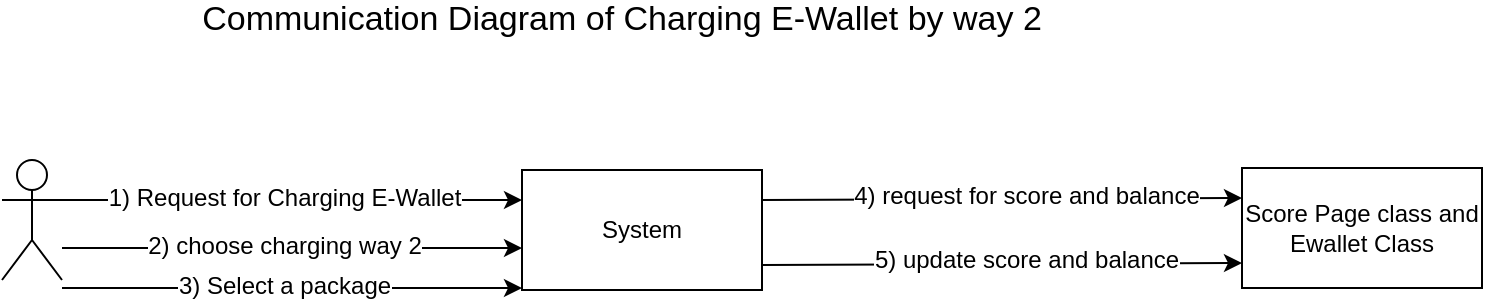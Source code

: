 <mxfile version="10.6.7" type="github"><diagram id="BpuKhqXvoAOITmXVd7_E" name="Page-1"><mxGraphModel dx="802" dy="561" grid="1" gridSize="10" guides="1" tooltips="1" connect="1" arrows="1" fold="1" page="1" pageScale="1" pageWidth="583" pageHeight="413" math="0" shadow="0"><root><mxCell id="0"/><mxCell id="1" parent="0"/><mxCell id="y6NDcpkLco3u3RiUwQCN-1" value="" style="shape=umlActor;verticalLabelPosition=bottom;labelBackgroundColor=#ffffff;verticalAlign=top;html=1;outlineConnect=0;" vertex="1" parent="1"><mxGeometry x="20" y="120" width="30" height="60" as="geometry"/></mxCell><mxCell id="y6NDcpkLco3u3RiUwQCN-3" value="System" style="rounded=0;whiteSpace=wrap;html=1;" vertex="1" parent="1"><mxGeometry x="280" y="125" width="120" height="60" as="geometry"/></mxCell><mxCell id="y6NDcpkLco3u3RiUwQCN-4" value="&lt;span&gt;Score Page class and Ewallet Class&lt;/span&gt;" style="rounded=0;whiteSpace=wrap;html=1;" vertex="1" parent="1"><mxGeometry x="640" y="124" width="120" height="60" as="geometry"/></mxCell><mxCell id="y6NDcpkLco3u3RiUwQCN-5" value="" style="endArrow=classic;html=1;entryX=0;entryY=0.25;entryDx=0;entryDy=0;exitX=1;exitY=0.333;exitDx=0;exitDy=0;exitPerimeter=0;" edge="1" parent="1" source="y6NDcpkLco3u3RiUwQCN-1" target="y6NDcpkLco3u3RiUwQCN-3"><mxGeometry width="50" height="50" relative="1" as="geometry"><mxPoint x="100" y="190" as="sourcePoint"/><mxPoint x="150" y="140" as="targetPoint"/></mxGeometry></mxCell><mxCell id="y6NDcpkLco3u3RiUwQCN-6" value="&lt;span&gt;1) Request for Charging E-Wallet&lt;/span&gt;&lt;br&gt;" style="text;html=1;resizable=0;points=[];align=center;verticalAlign=middle;labelBackgroundColor=#ffffff;" vertex="1" connectable="0" parent="y6NDcpkLco3u3RiUwQCN-5"><mxGeometry x="-0.035" y="1" relative="1" as="geometry"><mxPoint as="offset"/></mxGeometry></mxCell><mxCell id="y6NDcpkLco3u3RiUwQCN-7" value="" style="endArrow=classic;html=1;entryX=0;entryY=0.25;entryDx=0;entryDy=0;exitX=1;exitY=0.333;exitDx=0;exitDy=0;exitPerimeter=0;" edge="1" parent="1"><mxGeometry width="50" height="50" relative="1" as="geometry"><mxPoint x="50" y="164" as="sourcePoint"/><mxPoint x="280" y="164" as="targetPoint"/></mxGeometry></mxCell><mxCell id="y6NDcpkLco3u3RiUwQCN-8" value="&lt;span&gt;2) choose charging way 2&lt;/span&gt;&lt;br&gt;" style="text;html=1;resizable=0;points=[];align=center;verticalAlign=middle;labelBackgroundColor=#ffffff;" vertex="1" connectable="0" parent="y6NDcpkLco3u3RiUwQCN-7"><mxGeometry x="-0.035" y="1" relative="1" as="geometry"><mxPoint as="offset"/></mxGeometry></mxCell><mxCell id="y6NDcpkLco3u3RiUwQCN-9" value="" style="endArrow=classic;html=1;entryX=0;entryY=0.25;entryDx=0;entryDy=0;exitX=1;exitY=0.333;exitDx=0;exitDy=0;exitPerimeter=0;" edge="1" parent="1"><mxGeometry width="50" height="50" relative="1" as="geometry"><mxPoint x="50" y="184" as="sourcePoint"/><mxPoint x="280" y="184" as="targetPoint"/></mxGeometry></mxCell><mxCell id="y6NDcpkLco3u3RiUwQCN-10" value="&lt;span&gt;3) Select a package&lt;/span&gt;&lt;br&gt;" style="text;html=1;resizable=0;points=[];align=center;verticalAlign=middle;labelBackgroundColor=#ffffff;" vertex="1" connectable="0" parent="y6NDcpkLco3u3RiUwQCN-9"><mxGeometry x="-0.035" y="1" relative="1" as="geometry"><mxPoint as="offset"/></mxGeometry></mxCell><mxCell id="y6NDcpkLco3u3RiUwQCN-11" value="" style="endArrow=classic;html=1;exitX=1;exitY=0.25;exitDx=0;exitDy=0;entryX=0;entryY=0.25;entryDx=0;entryDy=0;" edge="1" parent="1" source="y6NDcpkLco3u3RiUwQCN-3" target="y6NDcpkLco3u3RiUwQCN-4"><mxGeometry width="50" height="50" relative="1" as="geometry"><mxPoint x="440" y="170" as="sourcePoint"/><mxPoint x="490" y="120" as="targetPoint"/></mxGeometry></mxCell><mxCell id="y6NDcpkLco3u3RiUwQCN-12" value="&lt;span&gt;4) request for score and balance&lt;/span&gt;&lt;br&gt;" style="text;html=1;resizable=0;points=[];align=center;verticalAlign=middle;labelBackgroundColor=#ffffff;" vertex="1" connectable="0" parent="y6NDcpkLco3u3RiUwQCN-11"><mxGeometry x="0.208" relative="1" as="geometry"><mxPoint x="-13" y="-2" as="offset"/></mxGeometry></mxCell><mxCell id="y6NDcpkLco3u3RiUwQCN-14" value="" style="endArrow=classic;html=1;exitX=1;exitY=0.25;exitDx=0;exitDy=0;entryX=0;entryY=0.25;entryDx=0;entryDy=0;" edge="1" parent="1"><mxGeometry width="50" height="50" relative="1" as="geometry"><mxPoint x="400" y="172.5" as="sourcePoint"/><mxPoint x="640" y="171.5" as="targetPoint"/></mxGeometry></mxCell><mxCell id="y6NDcpkLco3u3RiUwQCN-15" value="&lt;span&gt;5) update score and balance&lt;/span&gt;&lt;br&gt;" style="text;html=1;resizable=0;points=[];align=center;verticalAlign=middle;labelBackgroundColor=#ffffff;" vertex="1" connectable="0" parent="y6NDcpkLco3u3RiUwQCN-14"><mxGeometry x="0.208" relative="1" as="geometry"><mxPoint x="-13" y="-2" as="offset"/></mxGeometry></mxCell><mxCell id="y6NDcpkLco3u3RiUwQCN-16" value="&lt;font style=&quot;font-size: 17px&quot;&gt;Communication Diagram of Charging E-Wallet by way 2&lt;/font&gt;" style="text;html=1;strokeColor=none;fillColor=none;align=center;verticalAlign=middle;whiteSpace=wrap;rounded=0;" vertex="1" parent="1"><mxGeometry x="90" y="40" width="480" height="20" as="geometry"/></mxCell></root></mxGraphModel></diagram></mxfile>